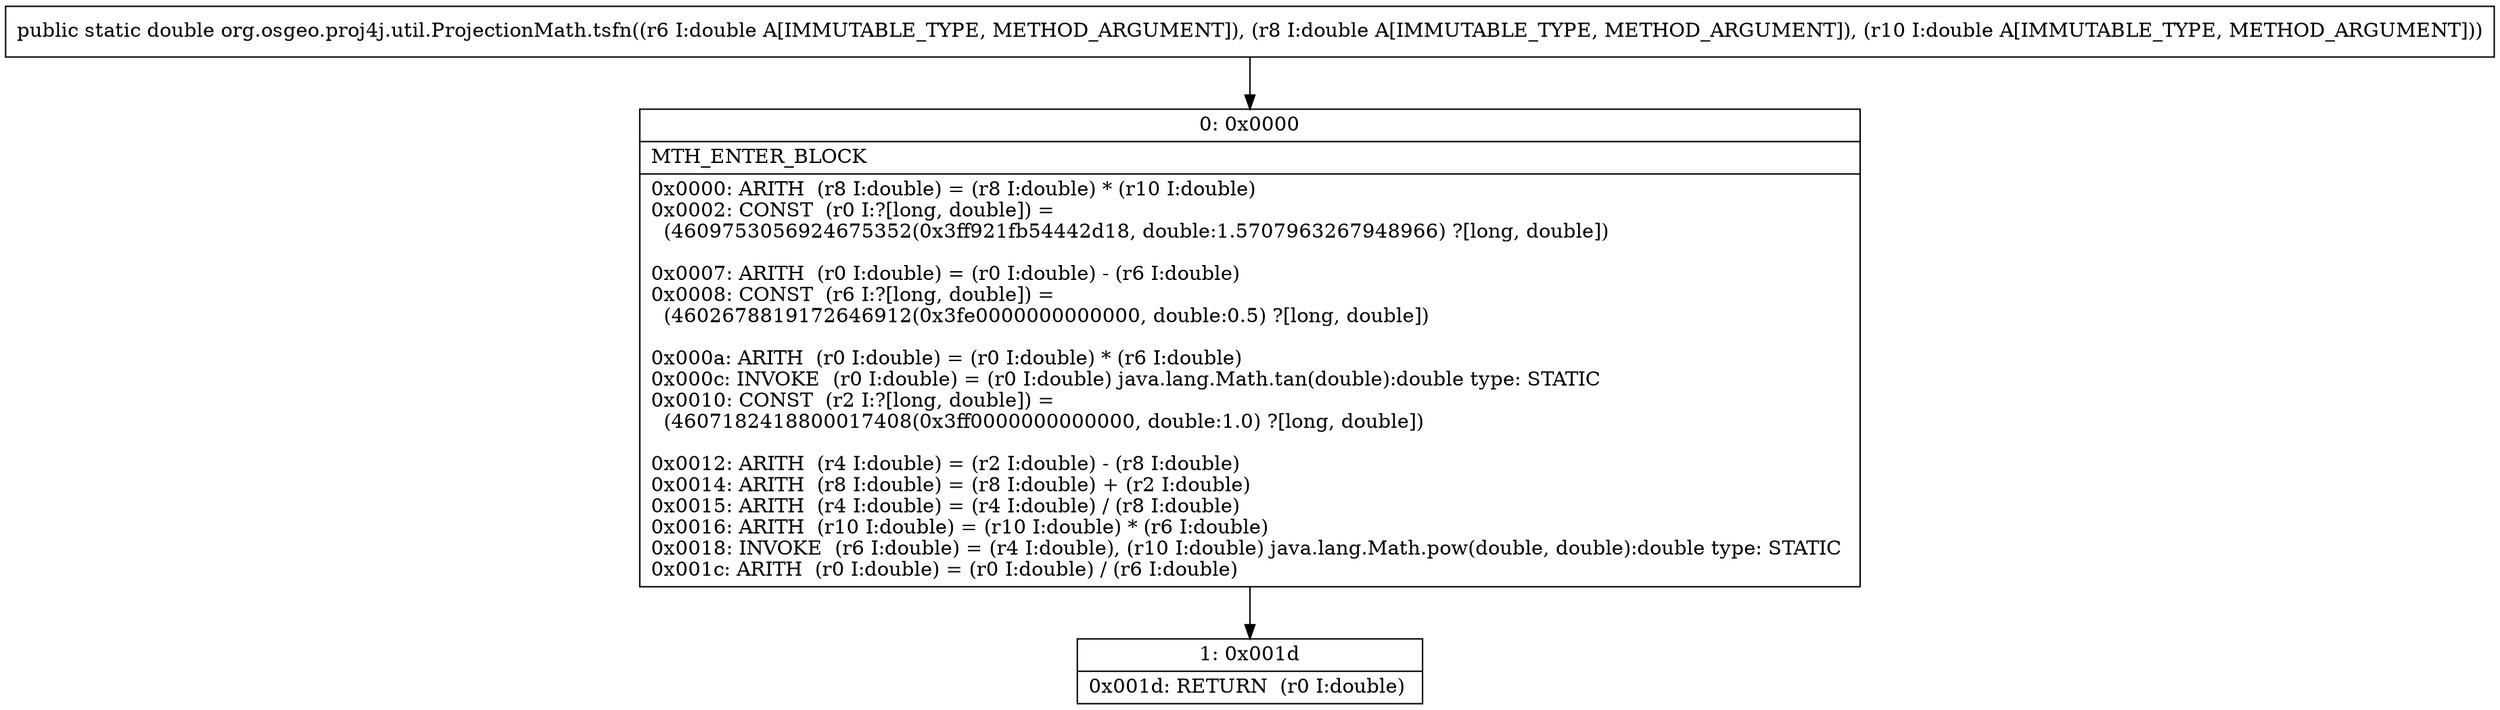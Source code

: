 digraph "CFG fororg.osgeo.proj4j.util.ProjectionMath.tsfn(DDD)D" {
Node_0 [shape=record,label="{0\:\ 0x0000|MTH_ENTER_BLOCK\l|0x0000: ARITH  (r8 I:double) = (r8 I:double) * (r10 I:double) \l0x0002: CONST  (r0 I:?[long, double]) = \l  (4609753056924675352(0x3ff921fb54442d18, double:1.5707963267948966) ?[long, double])\l \l0x0007: ARITH  (r0 I:double) = (r0 I:double) \- (r6 I:double) \l0x0008: CONST  (r6 I:?[long, double]) = \l  (4602678819172646912(0x3fe0000000000000, double:0.5) ?[long, double])\l \l0x000a: ARITH  (r0 I:double) = (r0 I:double) * (r6 I:double) \l0x000c: INVOKE  (r0 I:double) = (r0 I:double) java.lang.Math.tan(double):double type: STATIC \l0x0010: CONST  (r2 I:?[long, double]) = \l  (4607182418800017408(0x3ff0000000000000, double:1.0) ?[long, double])\l \l0x0012: ARITH  (r4 I:double) = (r2 I:double) \- (r8 I:double) \l0x0014: ARITH  (r8 I:double) = (r8 I:double) + (r2 I:double) \l0x0015: ARITH  (r4 I:double) = (r4 I:double) \/ (r8 I:double) \l0x0016: ARITH  (r10 I:double) = (r10 I:double) * (r6 I:double) \l0x0018: INVOKE  (r6 I:double) = (r4 I:double), (r10 I:double) java.lang.Math.pow(double, double):double type: STATIC \l0x001c: ARITH  (r0 I:double) = (r0 I:double) \/ (r6 I:double) \l}"];
Node_1 [shape=record,label="{1\:\ 0x001d|0x001d: RETURN  (r0 I:double) \l}"];
MethodNode[shape=record,label="{public static double org.osgeo.proj4j.util.ProjectionMath.tsfn((r6 I:double A[IMMUTABLE_TYPE, METHOD_ARGUMENT]), (r8 I:double A[IMMUTABLE_TYPE, METHOD_ARGUMENT]), (r10 I:double A[IMMUTABLE_TYPE, METHOD_ARGUMENT])) }"];
MethodNode -> Node_0;
Node_0 -> Node_1;
}

